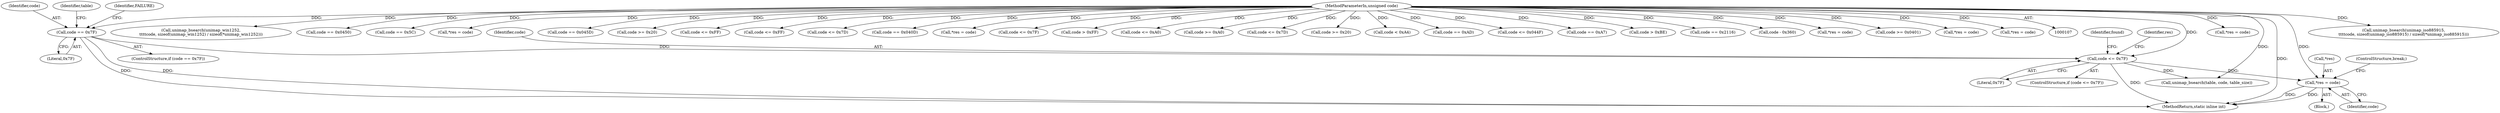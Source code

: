 digraph "0_php-src_0da8b8b801f9276359262f1ef8274c7812d3dfda?w=1_4@pointer" {
"1000345" [label="(Call,*res = code)"];
"1000341" [label="(Call,code <= 0x7F)"];
"1000284" [label="(Call,code == 0x7F)"];
"1000108" [label="(MethodParameterIn,unsigned code)"];
"1000141" [label="(Call,*res = code)"];
"1000222" [label="(Call,unimap_bsearch(unimap_iso885915,\n\t\t\t\tcode, sizeof(unimap_iso885915) / sizeof(*unimap_iso885915)))"];
"1000263" [label="(Call,unimap_bsearch(unimap_win1252,\n\t\t\t\tcode, sizeof(unimap_win1252) / sizeof(*unimap_win1252)))"];
"1000181" [label="(Call,code == 0x0450)"];
"1000379" [label="(Call,code == 0x5C)"];
"1000384" [label="(Call,*res = code)"];
"1000184" [label="(Call,code == 0x045D)"];
"1000371" [label="(Call,code >= 0x20)"];
"1000353" [label="(Call,unimap_bsearch(table, code, table_size))"];
"1000251" [label="(Call,code <= 0xFF)"];
"1000345" [label="(Call,*res = code)"];
"1000419" [label="(MethodReturn,static inline int)"];
"1000342" [label="(Identifier,code)"];
"1000210" [label="(Call,code <= 0xFF)"];
"1000401" [label="(Call,code <= 0x7D)"];
"1000177" [label="(Call,code == 0x040D)"];
"1000405" [label="(Call,*res = code)"];
"1000244" [label="(Call,code <= 0x7F)"];
"1000285" [label="(Identifier,code)"];
"1000120" [label="(Call,code > 0xFF)"];
"1000134" [label="(Call,code <= 0xA0)"];
"1000248" [label="(Call,code >= 0xA0)"];
"1000346" [label="(Call,*res)"];
"1000374" [label="(Call,code <= 0x7D)"];
"1000352" [label="(Identifier,found)"];
"1000398" [label="(Call,code >= 0x20)"];
"1000340" [label="(ControlStructure,if (code <= 0x7F))"];
"1000203" [label="(Call,code < 0xA4)"];
"1000137" [label="(Call,code == 0xAD)"];
"1000171" [label="(Call,code <= 0x044F)"];
"1000284" [label="(Call,code == 0x7F)"];
"1000157" [label="(Call,code == 0xA7)"];
"1000344" [label="(Block,)"];
"1000347" [label="(Identifier,res)"];
"1000207" [label="(Call,code > 0xBE)"];
"1000147" [label="(Call,code == 0x2116)"];
"1000192" [label="(Call,code - 0x360)"];
"1000126" [label="(Call,*res = code)"];
"1000108" [label="(MethodParameterIn,unsigned code)"];
"1000286" [label="(Literal,0x7F)"];
"1000348" [label="(Identifier,code)"];
"1000283" [label="(ControlStructure,if (code == 0x7F))"];
"1000290" [label="(Identifier,table)"];
"1000288" [label="(Identifier,FAILURE)"];
"1000168" [label="(Call,code >= 0x0401)"];
"1000343" [label="(Literal,0x7F)"];
"1000341" [label="(Call,code <= 0x7F)"];
"1000214" [label="(Call,*res = code)"];
"1000366" [label="(ControlStructure,break;)"];
"1000255" [label="(Call,*res = code)"];
"1000345" -> "1000344"  [label="AST: "];
"1000345" -> "1000348"  [label="CFG: "];
"1000346" -> "1000345"  [label="AST: "];
"1000348" -> "1000345"  [label="AST: "];
"1000366" -> "1000345"  [label="CFG: "];
"1000345" -> "1000419"  [label="DDG: "];
"1000345" -> "1000419"  [label="DDG: "];
"1000341" -> "1000345"  [label="DDG: "];
"1000108" -> "1000345"  [label="DDG: "];
"1000341" -> "1000340"  [label="AST: "];
"1000341" -> "1000343"  [label="CFG: "];
"1000342" -> "1000341"  [label="AST: "];
"1000343" -> "1000341"  [label="AST: "];
"1000347" -> "1000341"  [label="CFG: "];
"1000352" -> "1000341"  [label="CFG: "];
"1000341" -> "1000419"  [label="DDG: "];
"1000284" -> "1000341"  [label="DDG: "];
"1000108" -> "1000341"  [label="DDG: "];
"1000341" -> "1000353"  [label="DDG: "];
"1000284" -> "1000283"  [label="AST: "];
"1000284" -> "1000286"  [label="CFG: "];
"1000285" -> "1000284"  [label="AST: "];
"1000286" -> "1000284"  [label="AST: "];
"1000288" -> "1000284"  [label="CFG: "];
"1000290" -> "1000284"  [label="CFG: "];
"1000284" -> "1000419"  [label="DDG: "];
"1000284" -> "1000419"  [label="DDG: "];
"1000108" -> "1000284"  [label="DDG: "];
"1000108" -> "1000107"  [label="AST: "];
"1000108" -> "1000419"  [label="DDG: "];
"1000108" -> "1000120"  [label="DDG: "];
"1000108" -> "1000126"  [label="DDG: "];
"1000108" -> "1000134"  [label="DDG: "];
"1000108" -> "1000137"  [label="DDG: "];
"1000108" -> "1000141"  [label="DDG: "];
"1000108" -> "1000147"  [label="DDG: "];
"1000108" -> "1000157"  [label="DDG: "];
"1000108" -> "1000168"  [label="DDG: "];
"1000108" -> "1000171"  [label="DDG: "];
"1000108" -> "1000177"  [label="DDG: "];
"1000108" -> "1000181"  [label="DDG: "];
"1000108" -> "1000184"  [label="DDG: "];
"1000108" -> "1000192"  [label="DDG: "];
"1000108" -> "1000203"  [label="DDG: "];
"1000108" -> "1000207"  [label="DDG: "];
"1000108" -> "1000210"  [label="DDG: "];
"1000108" -> "1000214"  [label="DDG: "];
"1000108" -> "1000222"  [label="DDG: "];
"1000108" -> "1000244"  [label="DDG: "];
"1000108" -> "1000248"  [label="DDG: "];
"1000108" -> "1000251"  [label="DDG: "];
"1000108" -> "1000255"  [label="DDG: "];
"1000108" -> "1000263"  [label="DDG: "];
"1000108" -> "1000353"  [label="DDG: "];
"1000108" -> "1000371"  [label="DDG: "];
"1000108" -> "1000374"  [label="DDG: "];
"1000108" -> "1000379"  [label="DDG: "];
"1000108" -> "1000384"  [label="DDG: "];
"1000108" -> "1000398"  [label="DDG: "];
"1000108" -> "1000401"  [label="DDG: "];
"1000108" -> "1000405"  [label="DDG: "];
}
